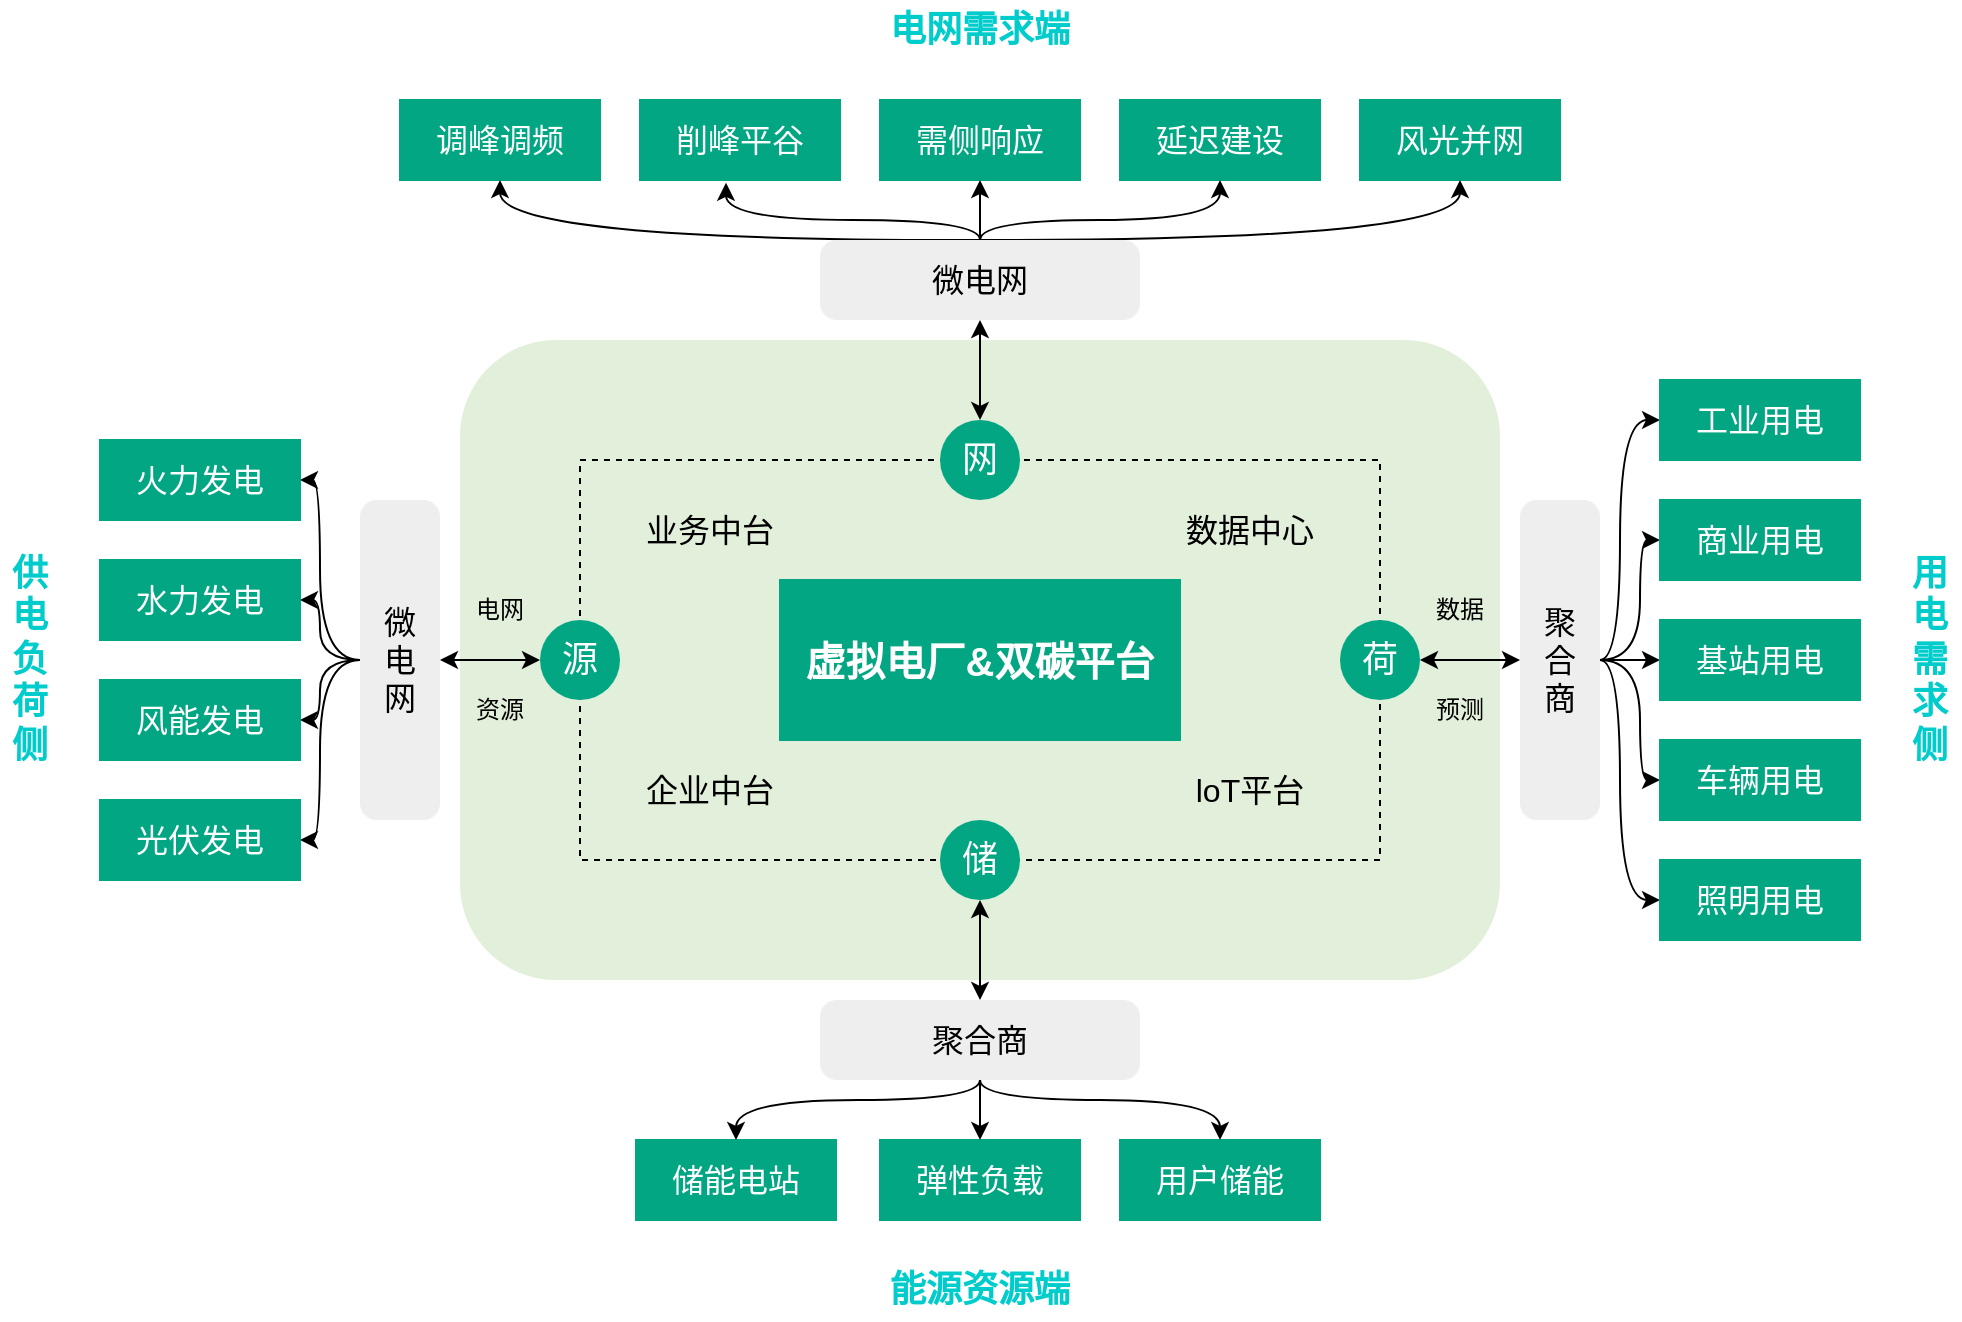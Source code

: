 <mxfile version="21.8.0" type="github">
  <diagram name="第 1 页" id="xVjKZrTuiLn37DYIfyfU">
    <mxGraphModel dx="1358" dy="723" grid="1" gridSize="10" guides="1" tooltips="1" connect="1" arrows="1" fold="1" page="1" pageScale="1" pageWidth="827" pageHeight="1169" math="0" shadow="0">
      <root>
        <mxCell id="0" />
        <mxCell id="1" parent="0" />
        <mxCell id="7oUDpUNYdyQ7qnLqa4f8-8" value="" style="rounded=1;whiteSpace=wrap;html=1;strokeColor=none;fillColor=#e2efda;" vertex="1" parent="1">
          <mxGeometry x="360" y="280" width="520" height="320" as="geometry" />
        </mxCell>
        <mxCell id="7oUDpUNYdyQ7qnLqa4f8-63" value="" style="rounded=0;whiteSpace=wrap;html=1;dashed=1;fillColor=none;strokeColor=default;" vertex="1" parent="1">
          <mxGeometry x="420" y="340" width="400" height="200" as="geometry" />
        </mxCell>
        <mxCell id="7oUDpUNYdyQ7qnLqa4f8-2" value="电网需求端" style="text;html=1;strokeColor=none;fillColor=none;align=center;verticalAlign=middle;whiteSpace=wrap;rounded=0;fontSize=18;fontColor=#00CCCC;fontStyle=1" vertex="1" parent="1">
          <mxGeometry x="560" y="110" width="120" height="30" as="geometry" />
        </mxCell>
        <mxCell id="7oUDpUNYdyQ7qnLqa4f8-3" value="调峰调频" style="rounded=0;whiteSpace=wrap;html=1;fillColor=#02a683;fontColor=#ffffff;strokeColor=#02a683;fontSize=16;" vertex="1" parent="1">
          <mxGeometry x="330" y="160" width="100" height="40" as="geometry" />
        </mxCell>
        <mxCell id="7oUDpUNYdyQ7qnLqa4f8-4" value="削峰平谷" style="rounded=0;whiteSpace=wrap;html=1;fillColor=#02a683;fontColor=#ffffff;strokeColor=#02a683;fontSize=16;" vertex="1" parent="1">
          <mxGeometry x="450" y="160" width="100" height="40" as="geometry" />
        </mxCell>
        <mxCell id="7oUDpUNYdyQ7qnLqa4f8-5" value="需侧响应" style="rounded=0;whiteSpace=wrap;html=1;fillColor=#02a683;fontColor=#ffffff;strokeColor=#02a683;fontSize=16;" vertex="1" parent="1">
          <mxGeometry x="570" y="160" width="100" height="40" as="geometry" />
        </mxCell>
        <mxCell id="7oUDpUNYdyQ7qnLqa4f8-6" value="延迟建设" style="rounded=0;whiteSpace=wrap;html=1;fillColor=#02a683;fontColor=#ffffff;strokeColor=#02a683;fontSize=16;" vertex="1" parent="1">
          <mxGeometry x="690" y="160" width="100" height="40" as="geometry" />
        </mxCell>
        <mxCell id="7oUDpUNYdyQ7qnLqa4f8-7" value="风光并网" style="rounded=0;whiteSpace=wrap;html=1;fillColor=#02a683;fontColor=#ffffff;strokeColor=#02a683;fontSize=16;" vertex="1" parent="1">
          <mxGeometry x="810" y="160" width="100" height="40" as="geometry" />
        </mxCell>
        <mxCell id="7oUDpUNYdyQ7qnLqa4f8-44" style="edgeStyle=orthogonalEdgeStyle;rounded=0;orthogonalLoop=1;jettySize=auto;html=1;exitX=0.5;exitY=0;exitDx=0;exitDy=0;entryX=0.5;entryY=1;entryDx=0;entryDy=0;" edge="1" parent="1" source="7oUDpUNYdyQ7qnLqa4f8-9" target="7oUDpUNYdyQ7qnLqa4f8-5">
          <mxGeometry relative="1" as="geometry" />
        </mxCell>
        <mxCell id="7oUDpUNYdyQ7qnLqa4f8-47" style="edgeStyle=orthogonalEdgeStyle;rounded=0;orthogonalLoop=1;jettySize=auto;html=1;exitX=0.5;exitY=0;exitDx=0;exitDy=0;entryX=0.5;entryY=1;entryDx=0;entryDy=0;curved=1;" edge="1" parent="1" source="7oUDpUNYdyQ7qnLqa4f8-9" target="7oUDpUNYdyQ7qnLqa4f8-6">
          <mxGeometry relative="1" as="geometry">
            <Array as="points">
              <mxPoint x="620" y="220" />
              <mxPoint x="740" y="220" />
            </Array>
          </mxGeometry>
        </mxCell>
        <mxCell id="7oUDpUNYdyQ7qnLqa4f8-48" style="edgeStyle=orthogonalEdgeStyle;rounded=0;orthogonalLoop=1;jettySize=auto;html=1;entryX=0.5;entryY=1;entryDx=0;entryDy=0;curved=1;" edge="1" parent="1" target="7oUDpUNYdyQ7qnLqa4f8-7">
          <mxGeometry relative="1" as="geometry">
            <mxPoint x="620" y="230" as="sourcePoint" />
          </mxGeometry>
        </mxCell>
        <mxCell id="7oUDpUNYdyQ7qnLqa4f8-49" style="edgeStyle=orthogonalEdgeStyle;rounded=0;orthogonalLoop=1;jettySize=auto;html=1;entryX=0.5;entryY=1;entryDx=0;entryDy=0;curved=1;" edge="1" parent="1" target="7oUDpUNYdyQ7qnLqa4f8-3">
          <mxGeometry relative="1" as="geometry">
            <mxPoint x="620" y="230" as="sourcePoint" />
          </mxGeometry>
        </mxCell>
        <mxCell id="7oUDpUNYdyQ7qnLqa4f8-9" value="微电网" style="rounded=1;whiteSpace=wrap;html=1;fontSize=16;arcSize=21;fillColor=#eeeeee;strokeColor=none;" vertex="1" parent="1">
          <mxGeometry x="540" y="230" width="160" height="40" as="geometry" />
        </mxCell>
        <mxCell id="7oUDpUNYdyQ7qnLqa4f8-11" value="虚拟电厂&amp;amp;双碳平台" style="rounded=0;whiteSpace=wrap;html=1;fillColor=#02a683;fontColor=#ffffff;strokeColor=#02a683;fontSize=20;spacingLeft=10;spacingRight=10;fontStyle=1" vertex="1" parent="1">
          <mxGeometry x="520" y="400" width="200" height="80" as="geometry" />
        </mxCell>
        <mxCell id="7oUDpUNYdyQ7qnLqa4f8-12" value="储能电站" style="rounded=0;whiteSpace=wrap;html=1;fillColor=#02a683;fontColor=#ffffff;strokeColor=#02a683;fontSize=16;" vertex="1" parent="1">
          <mxGeometry x="448" y="680" width="100" height="40" as="geometry" />
        </mxCell>
        <mxCell id="7oUDpUNYdyQ7qnLqa4f8-13" value="弹性负载" style="rounded=0;whiteSpace=wrap;html=1;fillColor=#02a683;fontColor=#ffffff;strokeColor=#02a683;fontSize=16;" vertex="1" parent="1">
          <mxGeometry x="570" y="680" width="100" height="40" as="geometry" />
        </mxCell>
        <mxCell id="7oUDpUNYdyQ7qnLqa4f8-14" value="用户储能" style="rounded=0;whiteSpace=wrap;html=1;fillColor=#02a683;fontColor=#ffffff;strokeColor=#02a683;fontSize=16;" vertex="1" parent="1">
          <mxGeometry x="690" y="680" width="100" height="40" as="geometry" />
        </mxCell>
        <mxCell id="7oUDpUNYdyQ7qnLqa4f8-55" style="edgeStyle=orthogonalEdgeStyle;rounded=0;orthogonalLoop=1;jettySize=auto;html=1;entryX=0.5;entryY=0;entryDx=0;entryDy=0;" edge="1" parent="1" source="7oUDpUNYdyQ7qnLqa4f8-15" target="7oUDpUNYdyQ7qnLqa4f8-13">
          <mxGeometry relative="1" as="geometry" />
        </mxCell>
        <mxCell id="7oUDpUNYdyQ7qnLqa4f8-56" style="edgeStyle=orthogonalEdgeStyle;rounded=0;orthogonalLoop=1;jettySize=auto;html=1;entryX=0.5;entryY=0;entryDx=0;entryDy=0;curved=1;" edge="1" parent="1" source="7oUDpUNYdyQ7qnLqa4f8-15" target="7oUDpUNYdyQ7qnLqa4f8-12">
          <mxGeometry relative="1" as="geometry">
            <Array as="points">
              <mxPoint x="620" y="660" />
              <mxPoint x="498" y="660" />
            </Array>
          </mxGeometry>
        </mxCell>
        <mxCell id="7oUDpUNYdyQ7qnLqa4f8-57" style="edgeStyle=orthogonalEdgeStyle;rounded=0;orthogonalLoop=1;jettySize=auto;html=1;curved=1;" edge="1" parent="1" source="7oUDpUNYdyQ7qnLqa4f8-15" target="7oUDpUNYdyQ7qnLqa4f8-14">
          <mxGeometry relative="1" as="geometry">
            <Array as="points">
              <mxPoint x="620" y="660" />
              <mxPoint x="740" y="660" />
            </Array>
          </mxGeometry>
        </mxCell>
        <mxCell id="7oUDpUNYdyQ7qnLqa4f8-15" value="聚合商" style="rounded=1;whiteSpace=wrap;html=1;fillColor=#eeeeee;strokeColor=none;fontSize=16;arcSize=21;" vertex="1" parent="1">
          <mxGeometry x="540" y="610" width="160" height="40" as="geometry" />
        </mxCell>
        <mxCell id="7oUDpUNYdyQ7qnLqa4f8-50" style="edgeStyle=orthogonalEdgeStyle;rounded=0;orthogonalLoop=1;jettySize=auto;html=1;entryX=0;entryY=0.5;entryDx=0;entryDy=0;curved=1;" edge="1" parent="1" source="7oUDpUNYdyQ7qnLqa4f8-16" target="7oUDpUNYdyQ7qnLqa4f8-22">
          <mxGeometry relative="1" as="geometry">
            <Array as="points">
              <mxPoint x="940" y="440" />
              <mxPoint x="940" y="320" />
            </Array>
          </mxGeometry>
        </mxCell>
        <mxCell id="7oUDpUNYdyQ7qnLqa4f8-51" style="edgeStyle=orthogonalEdgeStyle;rounded=0;orthogonalLoop=1;jettySize=auto;html=1;entryX=0;entryY=0.5;entryDx=0;entryDy=0;curved=1;" edge="1" parent="1" source="7oUDpUNYdyQ7qnLqa4f8-16" target="7oUDpUNYdyQ7qnLqa4f8-24">
          <mxGeometry relative="1" as="geometry">
            <Array as="points">
              <mxPoint x="940" y="440" />
              <mxPoint x="940" y="560" />
            </Array>
          </mxGeometry>
        </mxCell>
        <mxCell id="7oUDpUNYdyQ7qnLqa4f8-52" style="edgeStyle=orthogonalEdgeStyle;rounded=0;orthogonalLoop=1;jettySize=auto;html=1;entryX=0;entryY=0.5;entryDx=0;entryDy=0;curved=1;" edge="1" parent="1" source="7oUDpUNYdyQ7qnLqa4f8-16" target="7oUDpUNYdyQ7qnLqa4f8-26">
          <mxGeometry relative="1" as="geometry" />
        </mxCell>
        <mxCell id="7oUDpUNYdyQ7qnLqa4f8-53" style="edgeStyle=orthogonalEdgeStyle;rounded=0;orthogonalLoop=1;jettySize=auto;html=1;entryX=0;entryY=0.5;entryDx=0;entryDy=0;curved=1;" edge="1" parent="1" source="7oUDpUNYdyQ7qnLqa4f8-16" target="7oUDpUNYdyQ7qnLqa4f8-23">
          <mxGeometry relative="1" as="geometry" />
        </mxCell>
        <mxCell id="7oUDpUNYdyQ7qnLqa4f8-54" style="edgeStyle=orthogonalEdgeStyle;rounded=0;orthogonalLoop=1;jettySize=auto;html=1;entryX=0;entryY=0.5;entryDx=0;entryDy=0;curved=1;" edge="1" parent="1" source="7oUDpUNYdyQ7qnLqa4f8-16" target="7oUDpUNYdyQ7qnLqa4f8-25">
          <mxGeometry relative="1" as="geometry" />
        </mxCell>
        <mxCell id="7oUDpUNYdyQ7qnLqa4f8-16" value="聚合商" style="rounded=1;whiteSpace=wrap;html=1;fillColor=#eeeeee;strokeColor=none;fontSize=16;arcSize=21;spacingLeft=10;spacingRight=10;" vertex="1" parent="1">
          <mxGeometry x="890" y="360" width="40" height="160" as="geometry" />
        </mxCell>
        <mxCell id="7oUDpUNYdyQ7qnLqa4f8-40" style="edgeStyle=orthogonalEdgeStyle;rounded=0;orthogonalLoop=1;jettySize=auto;html=1;exitX=0;exitY=0.5;exitDx=0;exitDy=0;curved=1;" edge="1" parent="1" source="7oUDpUNYdyQ7qnLqa4f8-17" target="7oUDpUNYdyQ7qnLqa4f8-18">
          <mxGeometry relative="1" as="geometry" />
        </mxCell>
        <mxCell id="7oUDpUNYdyQ7qnLqa4f8-41" style="edgeStyle=orthogonalEdgeStyle;rounded=0;orthogonalLoop=1;jettySize=auto;html=1;exitX=0;exitY=0.5;exitDx=0;exitDy=0;entryX=1;entryY=0.5;entryDx=0;entryDy=0;curved=1;" edge="1" parent="1" source="7oUDpUNYdyQ7qnLqa4f8-17" target="7oUDpUNYdyQ7qnLqa4f8-19">
          <mxGeometry relative="1" as="geometry" />
        </mxCell>
        <mxCell id="7oUDpUNYdyQ7qnLqa4f8-42" style="edgeStyle=orthogonalEdgeStyle;rounded=0;orthogonalLoop=1;jettySize=auto;html=1;exitX=0;exitY=0.5;exitDx=0;exitDy=0;curved=1;" edge="1" parent="1" source="7oUDpUNYdyQ7qnLqa4f8-17" target="7oUDpUNYdyQ7qnLqa4f8-20">
          <mxGeometry relative="1" as="geometry" />
        </mxCell>
        <mxCell id="7oUDpUNYdyQ7qnLqa4f8-43" style="edgeStyle=orthogonalEdgeStyle;rounded=0;orthogonalLoop=1;jettySize=auto;html=1;exitX=0;exitY=0.5;exitDx=0;exitDy=0;entryX=1;entryY=0.5;entryDx=0;entryDy=0;curved=1;" edge="1" parent="1" source="7oUDpUNYdyQ7qnLqa4f8-17" target="7oUDpUNYdyQ7qnLqa4f8-21">
          <mxGeometry relative="1" as="geometry" />
        </mxCell>
        <mxCell id="7oUDpUNYdyQ7qnLqa4f8-17" value="微电网" style="rounded=1;whiteSpace=wrap;html=1;fillColor=#eeeeee;strokeColor=none;fontSize=16;arcSize=21;spacingLeft=10;spacingRight=10;" vertex="1" parent="1">
          <mxGeometry x="310" y="360" width="40" height="160" as="geometry" />
        </mxCell>
        <mxCell id="7oUDpUNYdyQ7qnLqa4f8-18" value="火力发电" style="rounded=0;whiteSpace=wrap;html=1;fillColor=#02a683;fontColor=#ffffff;strokeColor=#02a683;fontSize=16;" vertex="1" parent="1">
          <mxGeometry x="180" y="330" width="100" height="40" as="geometry" />
        </mxCell>
        <mxCell id="7oUDpUNYdyQ7qnLqa4f8-19" value="水力发电" style="rounded=0;whiteSpace=wrap;html=1;fillColor=#02a683;fontColor=#ffffff;strokeColor=#02a683;fontSize=16;" vertex="1" parent="1">
          <mxGeometry x="180" y="390" width="100" height="40" as="geometry" />
        </mxCell>
        <mxCell id="7oUDpUNYdyQ7qnLqa4f8-20" value="风能发电" style="rounded=0;whiteSpace=wrap;html=1;fillColor=#02a683;fontColor=#ffffff;strokeColor=#02a683;fontSize=16;" vertex="1" parent="1">
          <mxGeometry x="180" y="450" width="100" height="40" as="geometry" />
        </mxCell>
        <mxCell id="7oUDpUNYdyQ7qnLqa4f8-21" value="光伏发电" style="rounded=0;whiteSpace=wrap;html=1;fillColor=#02a683;fontColor=#ffffff;strokeColor=#02a683;fontSize=16;" vertex="1" parent="1">
          <mxGeometry x="180" y="510" width="100" height="40" as="geometry" />
        </mxCell>
        <mxCell id="7oUDpUNYdyQ7qnLqa4f8-22" value="工业用电" style="rounded=0;whiteSpace=wrap;html=1;fillColor=#02a683;fontColor=#ffffff;strokeColor=#02a683;fontSize=16;" vertex="1" parent="1">
          <mxGeometry x="960" y="300" width="100" height="40" as="geometry" />
        </mxCell>
        <mxCell id="7oUDpUNYdyQ7qnLqa4f8-23" value="商业用电" style="rounded=0;whiteSpace=wrap;html=1;fillColor=#02a683;fontColor=#ffffff;strokeColor=#02a683;fontSize=16;" vertex="1" parent="1">
          <mxGeometry x="960" y="360" width="100" height="40" as="geometry" />
        </mxCell>
        <mxCell id="7oUDpUNYdyQ7qnLqa4f8-24" value="照明用电" style="rounded=0;whiteSpace=wrap;html=1;fillColor=#02a683;fontColor=#ffffff;strokeColor=#02a683;fontSize=16;" vertex="1" parent="1">
          <mxGeometry x="960" y="540" width="100" height="40" as="geometry" />
        </mxCell>
        <mxCell id="7oUDpUNYdyQ7qnLqa4f8-25" value="基站用电" style="rounded=0;whiteSpace=wrap;html=1;fillColor=#02a683;fontColor=#ffffff;strokeColor=#02a683;fontSize=16;" vertex="1" parent="1">
          <mxGeometry x="960" y="420" width="100" height="40" as="geometry" />
        </mxCell>
        <mxCell id="7oUDpUNYdyQ7qnLqa4f8-26" value="车辆用电" style="rounded=0;whiteSpace=wrap;html=1;fillColor=#02a683;fontColor=#ffffff;strokeColor=#02a683;fontSize=16;" vertex="1" parent="1">
          <mxGeometry x="960" y="480" width="100" height="40" as="geometry" />
        </mxCell>
        <mxCell id="7oUDpUNYdyQ7qnLqa4f8-27" value="供电负荷侧" style="text;html=1;strokeColor=none;fillColor=none;align=center;verticalAlign=middle;whiteSpace=wrap;rounded=0;fontSize=18;fontColor=#00CCCC;fontStyle=1" vertex="1" parent="1">
          <mxGeometry x="130" y="380" width="30" height="120" as="geometry" />
        </mxCell>
        <mxCell id="7oUDpUNYdyQ7qnLqa4f8-28" value="用电需求侧" style="text;html=1;strokeColor=none;fillColor=none;align=center;verticalAlign=middle;whiteSpace=wrap;rounded=0;fontSize=18;fontColor=#00CCCC;fontStyle=1" vertex="1" parent="1">
          <mxGeometry x="1080" y="380" width="30" height="120" as="geometry" />
        </mxCell>
        <mxCell id="7oUDpUNYdyQ7qnLqa4f8-29" value="能源资源端" style="text;html=1;strokeColor=none;fillColor=none;align=center;verticalAlign=middle;whiteSpace=wrap;rounded=0;fontSize=18;fontColor=#00CCCC;fontStyle=1" vertex="1" parent="1">
          <mxGeometry x="560" y="740" width="120" height="30" as="geometry" />
        </mxCell>
        <mxCell id="7oUDpUNYdyQ7qnLqa4f8-30" value="网" style="ellipse;whiteSpace=wrap;html=1;aspect=fixed;fontSize=18;fontStyle=0;strokeColor=none;fillColor=#02a683;fontColor=#FFFFFF;" vertex="1" parent="1">
          <mxGeometry x="600" y="320" width="40" height="40" as="geometry" />
        </mxCell>
        <mxCell id="7oUDpUNYdyQ7qnLqa4f8-31" value="储" style="ellipse;whiteSpace=wrap;html=1;aspect=fixed;fontSize=18;fontStyle=0;strokeColor=none;fillColor=#02a683;fontColor=#FFFFFF;" vertex="1" parent="1">
          <mxGeometry x="600" y="520" width="40" height="40" as="geometry" />
        </mxCell>
        <mxCell id="7oUDpUNYdyQ7qnLqa4f8-32" value="源" style="ellipse;whiteSpace=wrap;html=1;aspect=fixed;fontSize=18;fontStyle=0;strokeColor=none;fillColor=#02a683;fontColor=#FFFFFF;" vertex="1" parent="1">
          <mxGeometry x="400" y="420" width="40" height="40" as="geometry" />
        </mxCell>
        <mxCell id="7oUDpUNYdyQ7qnLqa4f8-34" value="荷" style="ellipse;whiteSpace=wrap;html=1;aspect=fixed;fontSize=18;fontStyle=0;strokeColor=none;fillColor=#02a683;fontColor=#FFFFFF;" vertex="1" parent="1">
          <mxGeometry x="800" y="420" width="40" height="40" as="geometry" />
        </mxCell>
        <mxCell id="7oUDpUNYdyQ7qnLqa4f8-36" value="电网" style="text;html=1;strokeColor=none;fillColor=none;align=center;verticalAlign=middle;whiteSpace=wrap;rounded=0;" vertex="1" parent="1">
          <mxGeometry x="350" y="400" width="60" height="30" as="geometry" />
        </mxCell>
        <mxCell id="7oUDpUNYdyQ7qnLqa4f8-37" value="资源" style="text;html=1;strokeColor=none;fillColor=none;align=center;verticalAlign=middle;whiteSpace=wrap;rounded=0;" vertex="1" parent="1">
          <mxGeometry x="350" y="450" width="60" height="30" as="geometry" />
        </mxCell>
        <mxCell id="7oUDpUNYdyQ7qnLqa4f8-39" value="" style="endArrow=classic;startArrow=classic;html=1;rounded=0;exitX=1;exitY=0.5;exitDx=0;exitDy=0;" edge="1" parent="1" source="7oUDpUNYdyQ7qnLqa4f8-17">
          <mxGeometry width="50" height="50" relative="1" as="geometry">
            <mxPoint x="360" y="490" as="sourcePoint" />
            <mxPoint x="400" y="440" as="targetPoint" />
          </mxGeometry>
        </mxCell>
        <mxCell id="7oUDpUNYdyQ7qnLqa4f8-46" style="edgeStyle=orthogonalEdgeStyle;rounded=0;orthogonalLoop=1;jettySize=auto;html=1;exitX=0.5;exitY=0;exitDx=0;exitDy=0;entryX=0.43;entryY=1.035;entryDx=0;entryDy=0;entryPerimeter=0;curved=1;" edge="1" parent="1" source="7oUDpUNYdyQ7qnLqa4f8-9" target="7oUDpUNYdyQ7qnLqa4f8-4">
          <mxGeometry relative="1" as="geometry">
            <Array as="points">
              <mxPoint x="620" y="220" />
              <mxPoint x="493" y="220" />
            </Array>
          </mxGeometry>
        </mxCell>
        <mxCell id="7oUDpUNYdyQ7qnLqa4f8-58" value="" style="endArrow=classic;startArrow=classic;html=1;rounded=0;entryX=0.5;entryY=1;entryDx=0;entryDy=0;" edge="1" parent="1" target="7oUDpUNYdyQ7qnLqa4f8-31">
          <mxGeometry width="50" height="50" relative="1" as="geometry">
            <mxPoint x="620" y="610" as="sourcePoint" />
            <mxPoint x="670" y="560" as="targetPoint" />
          </mxGeometry>
        </mxCell>
        <mxCell id="7oUDpUNYdyQ7qnLqa4f8-59" value="" style="endArrow=classic;startArrow=classic;html=1;rounded=0;entryX=0;entryY=0.5;entryDx=0;entryDy=0;exitX=1;exitY=0.5;exitDx=0;exitDy=0;" edge="1" parent="1" source="7oUDpUNYdyQ7qnLqa4f8-34" target="7oUDpUNYdyQ7qnLqa4f8-16">
          <mxGeometry width="50" height="50" relative="1" as="geometry">
            <mxPoint x="800" y="520" as="sourcePoint" />
            <mxPoint x="850" y="470" as="targetPoint" />
          </mxGeometry>
        </mxCell>
        <mxCell id="7oUDpUNYdyQ7qnLqa4f8-60" value="" style="endArrow=classic;startArrow=classic;html=1;rounded=0;entryX=0.5;entryY=1;entryDx=0;entryDy=0;exitX=0.5;exitY=0;exitDx=0;exitDy=0;" edge="1" parent="1" source="7oUDpUNYdyQ7qnLqa4f8-30" target="7oUDpUNYdyQ7qnLqa4f8-9">
          <mxGeometry width="50" height="50" relative="1" as="geometry">
            <mxPoint x="570" y="340" as="sourcePoint" />
            <mxPoint x="620" y="290" as="targetPoint" />
          </mxGeometry>
        </mxCell>
        <mxCell id="7oUDpUNYdyQ7qnLqa4f8-61" value="数据" style="text;html=1;strokeColor=none;fillColor=none;align=center;verticalAlign=middle;whiteSpace=wrap;rounded=0;" vertex="1" parent="1">
          <mxGeometry x="830" y="400" width="60" height="30" as="geometry" />
        </mxCell>
        <mxCell id="7oUDpUNYdyQ7qnLqa4f8-62" value="预测" style="text;html=1;strokeColor=none;fillColor=none;align=center;verticalAlign=middle;whiteSpace=wrap;rounded=0;" vertex="1" parent="1">
          <mxGeometry x="830" y="450" width="60" height="30" as="geometry" />
        </mxCell>
        <mxCell id="7oUDpUNYdyQ7qnLqa4f8-64" style="edgeStyle=orthogonalEdgeStyle;rounded=0;orthogonalLoop=1;jettySize=auto;html=1;exitX=0.5;exitY=1;exitDx=0;exitDy=0;" edge="1" parent="1" source="7oUDpUNYdyQ7qnLqa4f8-37" target="7oUDpUNYdyQ7qnLqa4f8-37">
          <mxGeometry relative="1" as="geometry" />
        </mxCell>
        <mxCell id="7oUDpUNYdyQ7qnLqa4f8-65" value="业务中台" style="text;html=1;strokeColor=none;fillColor=none;align=center;verticalAlign=middle;whiteSpace=wrap;rounded=0;fontSize=16;" vertex="1" parent="1">
          <mxGeometry x="440" y="360" width="90" height="30" as="geometry" />
        </mxCell>
        <mxCell id="7oUDpUNYdyQ7qnLqa4f8-66" value="企业中台" style="text;html=1;strokeColor=none;fillColor=none;align=center;verticalAlign=middle;whiteSpace=wrap;rounded=0;fontSize=16;" vertex="1" parent="1">
          <mxGeometry x="440" y="490" width="90" height="30" as="geometry" />
        </mxCell>
        <mxCell id="7oUDpUNYdyQ7qnLqa4f8-67" value="loT平台" style="text;html=1;strokeColor=none;fillColor=none;align=center;verticalAlign=middle;whiteSpace=wrap;rounded=0;fontSize=16;" vertex="1" parent="1">
          <mxGeometry x="710" y="490" width="90" height="30" as="geometry" />
        </mxCell>
        <mxCell id="7oUDpUNYdyQ7qnLqa4f8-68" value="数据中心" style="text;html=1;strokeColor=none;fillColor=none;align=center;verticalAlign=middle;whiteSpace=wrap;rounded=0;fontSize=16;" vertex="1" parent="1">
          <mxGeometry x="710" y="360" width="90" height="30" as="geometry" />
        </mxCell>
      </root>
    </mxGraphModel>
  </diagram>
</mxfile>
